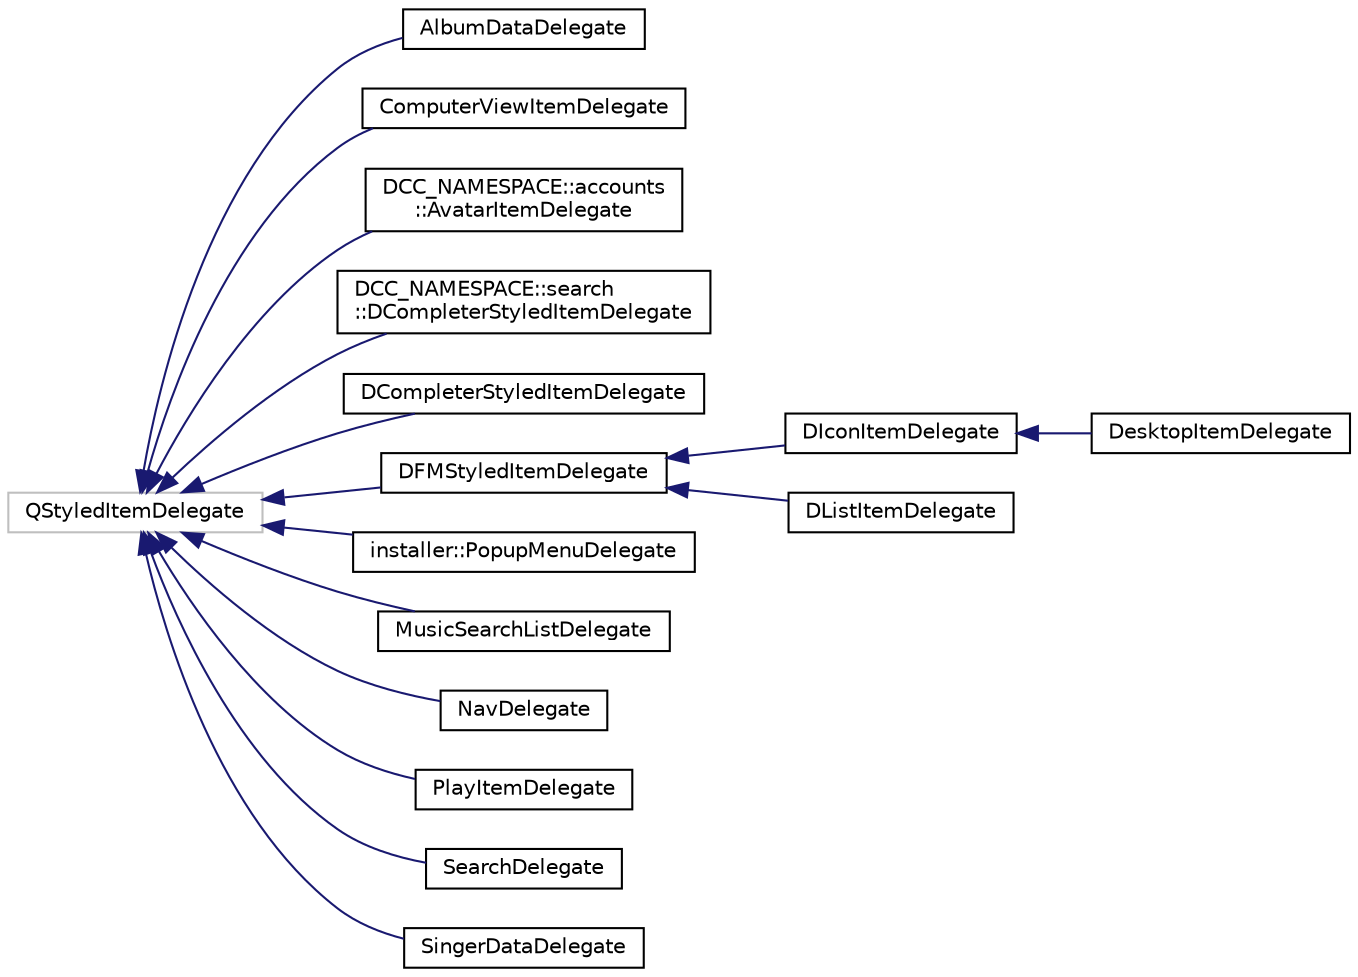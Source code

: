 digraph "类继承关系图"
{
  edge [fontname="Helvetica",fontsize="10",labelfontname="Helvetica",labelfontsize="10"];
  node [fontname="Helvetica",fontsize="10",shape=record];
  rankdir="LR";
  Node939 [label="QStyledItemDelegate",height=0.2,width=0.4,color="grey75", fillcolor="white", style="filled"];
  Node939 -> Node0 [dir="back",color="midnightblue",fontsize="10",style="solid",fontname="Helvetica"];
  Node0 [label="AlbumDataDelegate",height=0.2,width=0.4,color="black", fillcolor="white", style="filled",URL="$class_album_data_delegate.html"];
  Node939 -> Node941 [dir="back",color="midnightblue",fontsize="10",style="solid",fontname="Helvetica"];
  Node941 [label="ComputerViewItemDelegate",height=0.2,width=0.4,color="black", fillcolor="white", style="filled",URL="$class_computer_view_item_delegate.html"];
  Node939 -> Node942 [dir="back",color="midnightblue",fontsize="10",style="solid",fontname="Helvetica"];
  Node942 [label="DCC_NAMESPACE::accounts\l::AvatarItemDelegate",height=0.2,width=0.4,color="black", fillcolor="white", style="filled",URL="$class_d_c_c___n_a_m_e_s_p_a_c_e_1_1accounts_1_1_avatar_item_delegate.html"];
  Node939 -> Node943 [dir="back",color="midnightblue",fontsize="10",style="solid",fontname="Helvetica"];
  Node943 [label="DCC_NAMESPACE::search\l::DCompleterStyledItemDelegate",height=0.2,width=0.4,color="black", fillcolor="white", style="filled",URL="$class_d_c_c___n_a_m_e_s_p_a_c_e_1_1search_1_1_d_completer_styled_item_delegate.html"];
  Node939 -> Node944 [dir="back",color="midnightblue",fontsize="10",style="solid",fontname="Helvetica"];
  Node944 [label="DCompleterStyledItemDelegate",height=0.2,width=0.4,color="black", fillcolor="white", style="filled",URL="$class_d_completer_styled_item_delegate.html"];
  Node939 -> Node945 [dir="back",color="midnightblue",fontsize="10",style="solid",fontname="Helvetica"];
  Node945 [label="DFMStyledItemDelegate",height=0.2,width=0.4,color="black", fillcolor="white", style="filled",URL="$class_d_f_m_styled_item_delegate.html"];
  Node945 -> Node946 [dir="back",color="midnightblue",fontsize="10",style="solid",fontname="Helvetica"];
  Node946 [label="DIconItemDelegate",height=0.2,width=0.4,color="black", fillcolor="white", style="filled",URL="$class_d_icon_item_delegate.html"];
  Node946 -> Node947 [dir="back",color="midnightblue",fontsize="10",style="solid",fontname="Helvetica"];
  Node947 [label="DesktopItemDelegate",height=0.2,width=0.4,color="black", fillcolor="white", style="filled",URL="$class_desktop_item_delegate.html"];
  Node945 -> Node948 [dir="back",color="midnightblue",fontsize="10",style="solid",fontname="Helvetica"];
  Node948 [label="DListItemDelegate",height=0.2,width=0.4,color="black", fillcolor="white", style="filled",URL="$class_d_list_item_delegate.html"];
  Node939 -> Node949 [dir="back",color="midnightblue",fontsize="10",style="solid",fontname="Helvetica"];
  Node949 [label="installer::PopupMenuDelegate",height=0.2,width=0.4,color="black", fillcolor="white", style="filled",URL="$classinstaller_1_1_popup_menu_delegate.html"];
  Node939 -> Node950 [dir="back",color="midnightblue",fontsize="10",style="solid",fontname="Helvetica"];
  Node950 [label="MusicSearchListDelegate",height=0.2,width=0.4,color="black", fillcolor="white", style="filled",URL="$class_music_search_list_delegate.html"];
  Node939 -> Node951 [dir="back",color="midnightblue",fontsize="10",style="solid",fontname="Helvetica"];
  Node951 [label="NavDelegate",height=0.2,width=0.4,color="black", fillcolor="white", style="filled",URL="$class_nav_delegate.html"];
  Node939 -> Node952 [dir="back",color="midnightblue",fontsize="10",style="solid",fontname="Helvetica"];
  Node952 [label="PlayItemDelegate",height=0.2,width=0.4,color="black", fillcolor="white", style="filled",URL="$class_play_item_delegate.html"];
  Node939 -> Node953 [dir="back",color="midnightblue",fontsize="10",style="solid",fontname="Helvetica"];
  Node953 [label="SearchDelegate",height=0.2,width=0.4,color="black", fillcolor="white", style="filled",URL="$class_search_delegate.html"];
  Node939 -> Node954 [dir="back",color="midnightblue",fontsize="10",style="solid",fontname="Helvetica"];
  Node954 [label="SingerDataDelegate",height=0.2,width=0.4,color="black", fillcolor="white", style="filled",URL="$class_singer_data_delegate.html"];
}
